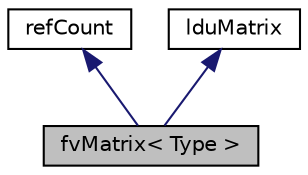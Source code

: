 digraph "fvMatrix&lt; Type &gt;"
{
  bgcolor="transparent";
  edge [fontname="Helvetica",fontsize="10",labelfontname="Helvetica",labelfontsize="10"];
  node [fontname="Helvetica",fontsize="10",shape=record];
  Node1 [label="fvMatrix\< Type \>",height=0.2,width=0.4,color="black", fillcolor="grey75", style="filled", fontcolor="black"];
  Node2 -> Node1 [dir="back",color="midnightblue",fontsize="10",style="solid",fontname="Helvetica"];
  Node2 [label="refCount",height=0.2,width=0.4,color="black",URL="$a02153.html",tooltip="Reference counter for various OpenFOAM components. "];
  Node3 -> Node1 [dir="back",color="midnightblue",fontsize="10",style="solid",fontname="Helvetica"];
  Node3 [label="lduMatrix",height=0.2,width=0.4,color="black",URL="$a01306.html",tooltip="lduMatrix is a general matrix class in which the coefficients are stored as three arrays..."];
}
